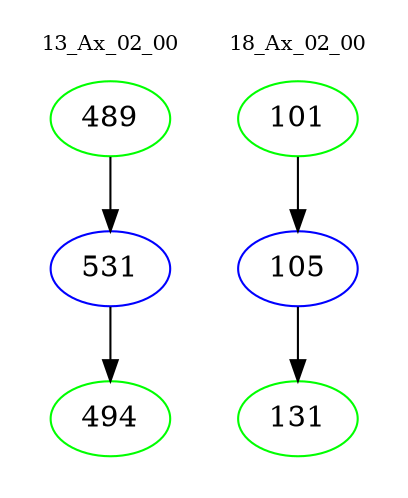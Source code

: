 digraph{
subgraph cluster_0 {
color = white
label = "13_Ax_02_00";
fontsize=10;
T0_489 [label="489", color="green"]
T0_489 -> T0_531 [color="black"]
T0_531 [label="531", color="blue"]
T0_531 -> T0_494 [color="black"]
T0_494 [label="494", color="green"]
}
subgraph cluster_1 {
color = white
label = "18_Ax_02_00";
fontsize=10;
T1_101 [label="101", color="green"]
T1_101 -> T1_105 [color="black"]
T1_105 [label="105", color="blue"]
T1_105 -> T1_131 [color="black"]
T1_131 [label="131", color="green"]
}
}
